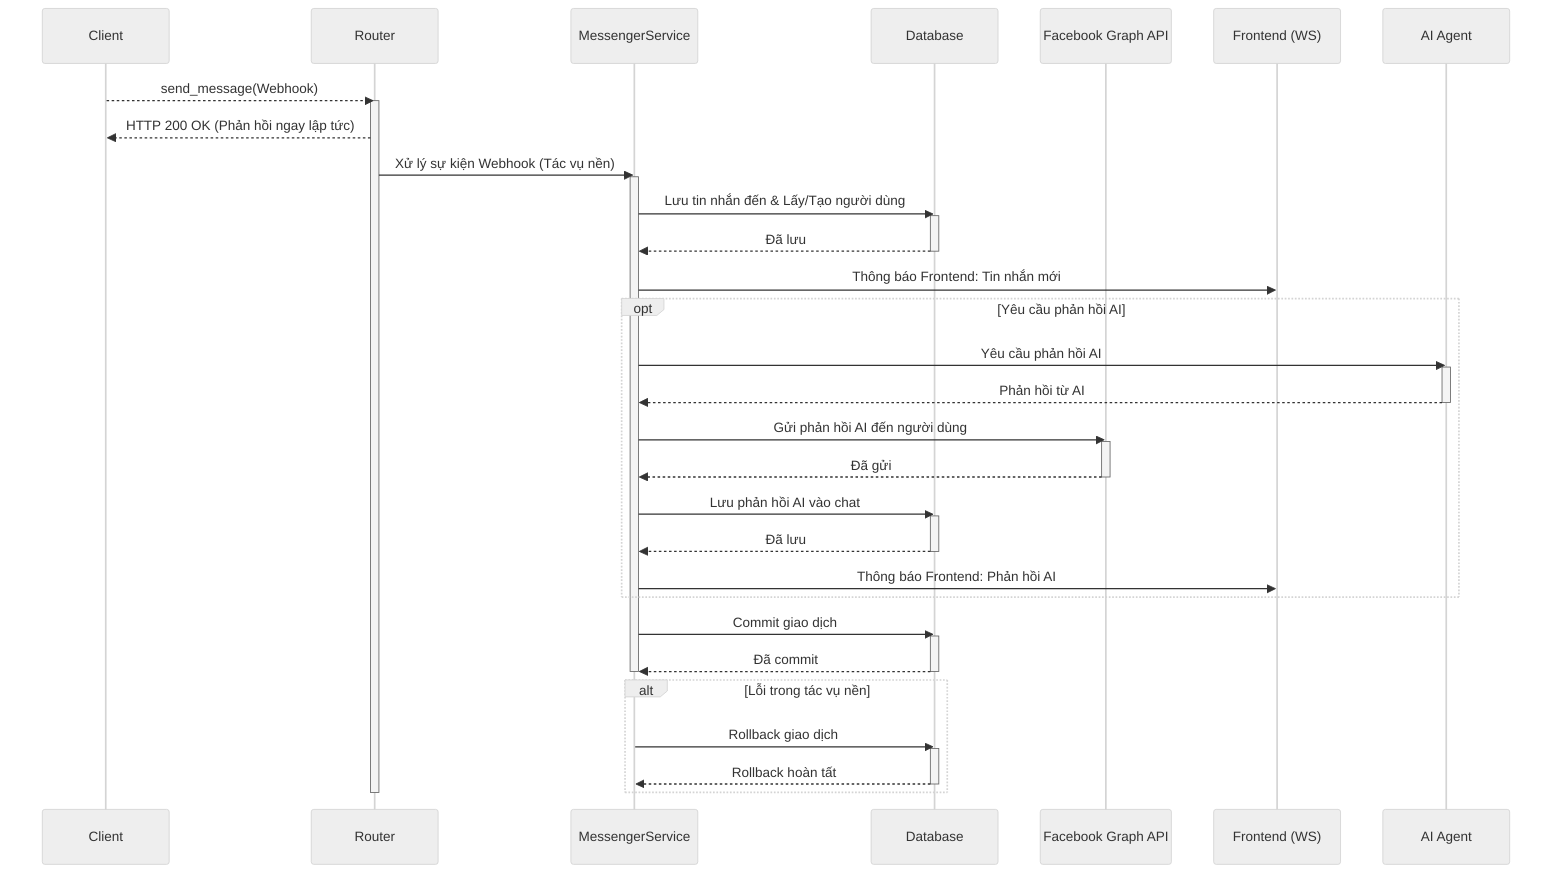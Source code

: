 %%{init: {'theme': 'neutral', 'themeVariables': {'actorFontSize': 24, 'messageFontSize': 24, 'noteFontSize': 24}}}%%
sequenceDiagram
    participant Client
    participant Router
    participant MessengerService
    participant Database
    participant ExternalAPI as Facebook Graph API
    participant WebSocket as Frontend (WS)
    participant AIService as AI Agent

    Client-->>Router: send_message(Webhook)
    activate Router
    Router-->>Client: HTTP 200 OK (Phản hồi ngay lập tức)

    Router->>MessengerService: Xử lý sự kiện Webhook (Tác vụ nền)
    activate MessengerService

    MessengerService->>Database: Lưu tin nhắn đến & Lấy/Tạo người dùng
    activate Database
    Database-->>MessengerService: Đã lưu
    deactivate Database
    MessengerService->>WebSocket: Thông báo Frontend: Tin nhắn mới

    opt Yêu cầu phản hồi AI
        MessengerService->>AIService: Yêu cầu phản hồi AI
        activate AIService
        AIService-->>MessengerService: Phản hồi từ AI
        deactivate AIService
        
        MessengerService->>ExternalAPI: Gửi phản hồi AI đến người dùng
        activate ExternalAPI
        ExternalAPI-->>MessengerService: Đã gửi
        deactivate ExternalAPI
        MessengerService->>Database: Lưu phản hồi AI vào chat
        activate Database
        Database-->>MessengerService: Đã lưu
        deactivate Database
        MessengerService->>WebSocket: Thông báo Frontend: Phản hồi AI
    end

    MessengerService->>Database: Commit giao dịch
    activate Database
    Database-->>MessengerService: Đã commit
    deactivate Database

    deactivate MessengerService

    alt Lỗi trong tác vụ nền
        MessengerService->>Database: Rollback giao dịch
        activate Database
        Database-->>MessengerService: Rollback hoàn tất
        deactivate Database
    end
    deactivate Router
